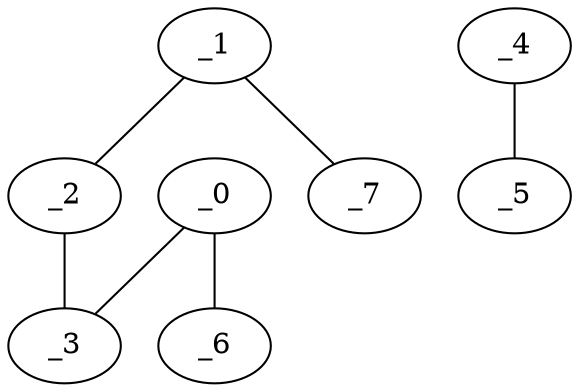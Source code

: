 graph EP1_0045 {
	_0	 [x="2.24",
		y="2.75"];
	_3	 [x="0.694772",
		y="2.74446"];
	_0 -- _3;
	_6	 [x="1.45756",
		y="1.11267"];
	_0 -- _6;
	_1	 [x="2.25",
		y="0.71"];
	_2	 [x="0.632904",
		y="0.69371"];
	_1 -- _2;
	_7	 [x="1.60577",
		y="1.94621"];
	_1 -- _7;
	_2 -- _3;
	_4	 [x="0.659819",
		y="1.76456"];
	_5	 [x="1.91051",
		y="1.81179"];
	_4 -- _5;
}

